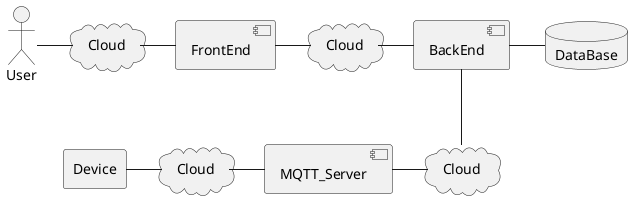 @startuml
actor User
component FrontEnd
component BackEnd
component MQTT_Server
database DataBase
cloud Cloud as C1
cloud Cloud as C2
cloud Cloud as C3
cloud Cloud as C4
agent Device

User -right- C1
C1 -right- FrontEnd
FrontEnd -right- C2
C2 -right- BackEnd  
BackEnd -right- DataBase
BackEnd -down- C3
C3 -left- MQTT_Server
MQTT_Server -left- C4
C4 -left- Device
@enduml
